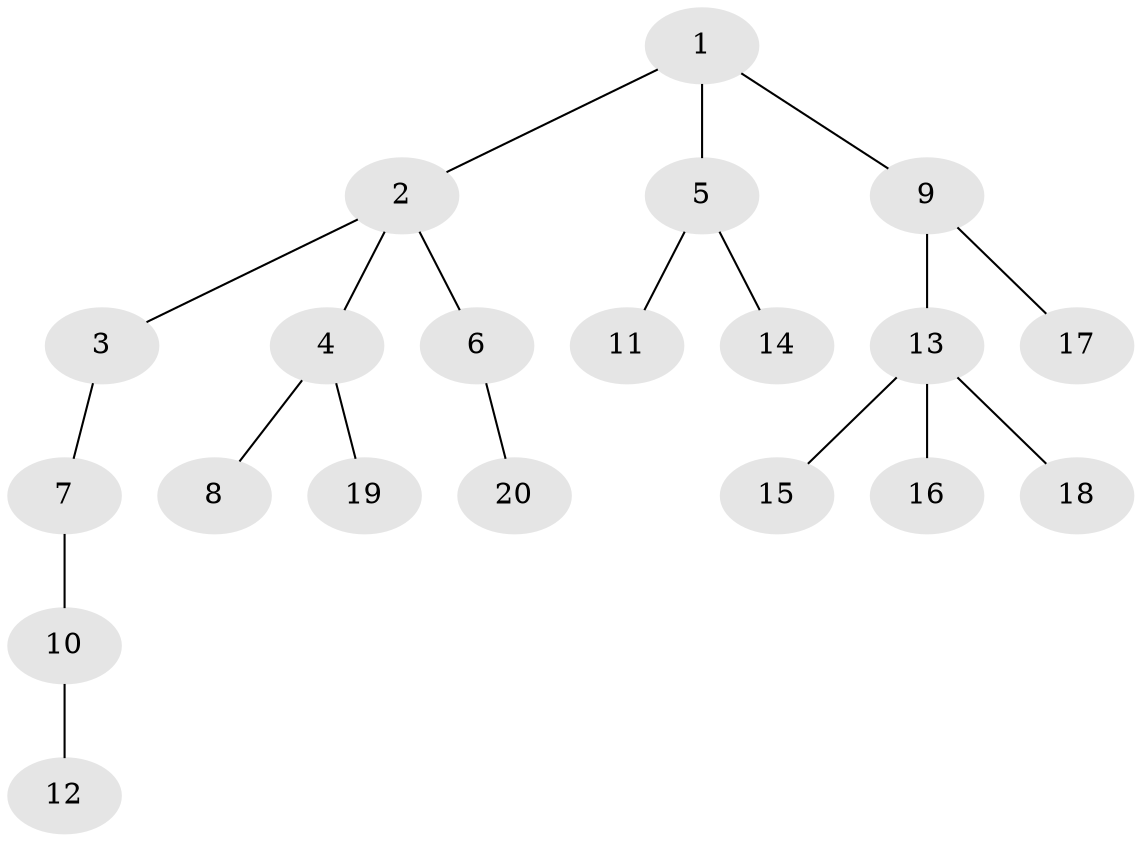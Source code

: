 // Generated by graph-tools (version 1.1) at 2025/46/02/15/25 05:46:28]
// undirected, 20 vertices, 19 edges
graph export_dot {
graph [start="1"]
  node [color=gray90,style=filled];
  1;
  2;
  3;
  4;
  5;
  6;
  7;
  8;
  9;
  10;
  11;
  12;
  13;
  14;
  15;
  16;
  17;
  18;
  19;
  20;
  1 -- 2;
  1 -- 5;
  1 -- 9;
  2 -- 3;
  2 -- 4;
  2 -- 6;
  3 -- 7;
  4 -- 8;
  4 -- 19;
  5 -- 11;
  5 -- 14;
  6 -- 20;
  7 -- 10;
  9 -- 13;
  9 -- 17;
  10 -- 12;
  13 -- 15;
  13 -- 16;
  13 -- 18;
}
